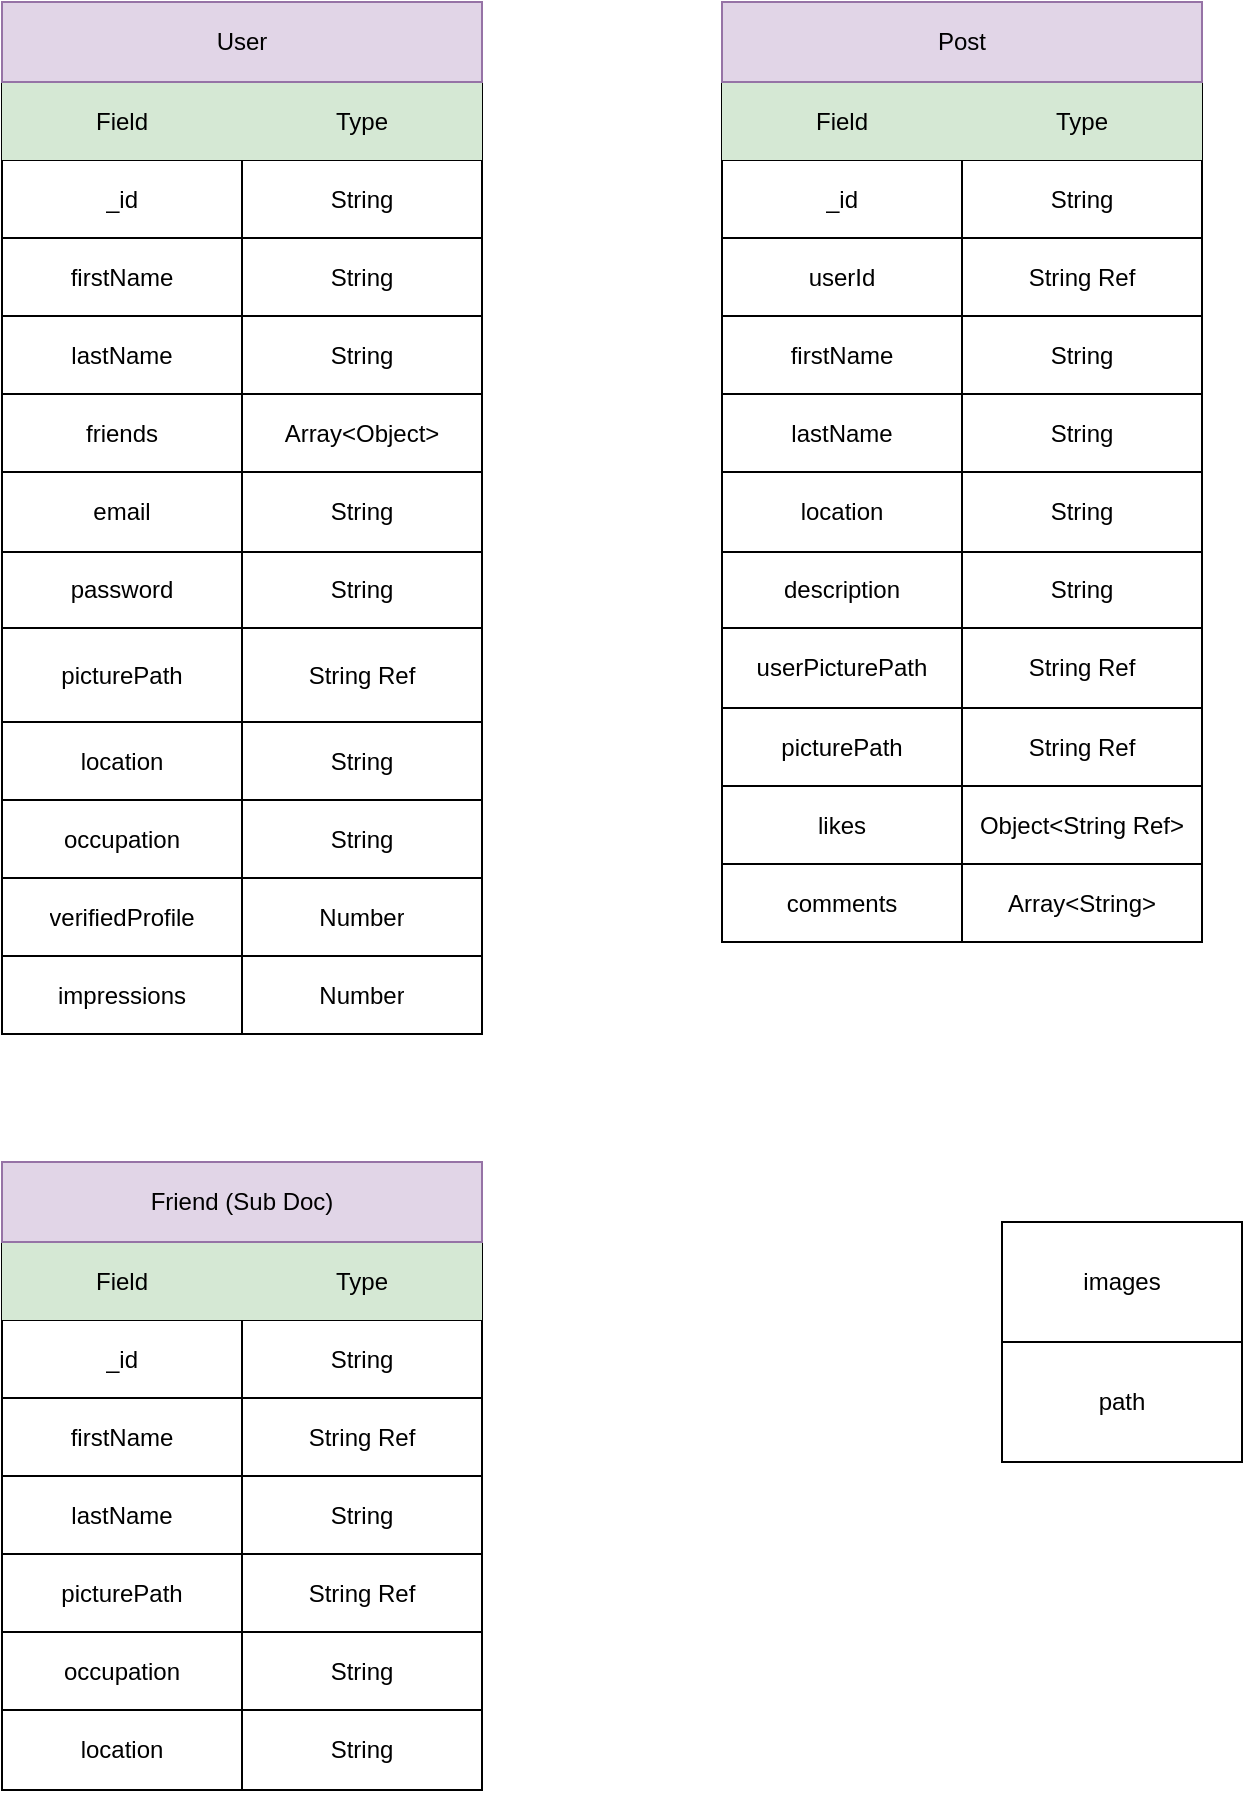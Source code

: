 <mxfile version="21.7.1" type="github">
  <diagram id="C5RBs43oDa-KdzZeNtuy" name="Page-1">
    <mxGraphModel dx="1354" dy="791" grid="1" gridSize="10" guides="1" tooltips="1" connect="1" arrows="1" fold="1" page="1" pageScale="1" pageWidth="827" pageHeight="1169" math="0" shadow="0">
      <root>
        <mxCell id="WIyWlLk6GJQsqaUBKTNV-0" />
        <mxCell id="WIyWlLk6GJQsqaUBKTNV-1" parent="WIyWlLk6GJQsqaUBKTNV-0" />
        <mxCell id="GbeJszpM7xZyYqwyyopm-0" value="" style="shape=table;startSize=0;container=1;collapsible=0;childLayout=tableLayout;" vertex="1" parent="WIyWlLk6GJQsqaUBKTNV-1">
          <mxGeometry x="30" y="70" width="240" height="476" as="geometry" />
        </mxCell>
        <mxCell id="GbeJszpM7xZyYqwyyopm-58" style="shape=tableRow;horizontal=0;startSize=0;swimlaneHead=0;swimlaneBody=0;strokeColor=inherit;top=0;left=0;bottom=0;right=0;collapsible=0;dropTarget=0;fillColor=none;points=[[0,0.5],[1,0.5]];portConstraint=eastwest;" vertex="1" parent="GbeJszpM7xZyYqwyyopm-0">
          <mxGeometry width="240" height="39" as="geometry" />
        </mxCell>
        <mxCell id="GbeJszpM7xZyYqwyyopm-59" value="Field" style="shape=partialRectangle;html=1;whiteSpace=wrap;connectable=0;strokeColor=#82b366;overflow=hidden;fillColor=#d5e8d4;top=0;left=0;bottom=0;right=0;pointerEvents=1;" vertex="1" parent="GbeJszpM7xZyYqwyyopm-58">
          <mxGeometry width="120" height="39" as="geometry">
            <mxRectangle width="120" height="39" as="alternateBounds" />
          </mxGeometry>
        </mxCell>
        <mxCell id="GbeJszpM7xZyYqwyyopm-60" value="Type" style="shape=partialRectangle;html=1;whiteSpace=wrap;connectable=0;strokeColor=#82b366;overflow=hidden;fillColor=#d5e8d4;top=0;left=0;bottom=0;right=0;pointerEvents=1;dashed=1;" vertex="1" parent="GbeJszpM7xZyYqwyyopm-58">
          <mxGeometry x="120" width="120" height="39" as="geometry">
            <mxRectangle width="120" height="39" as="alternateBounds" />
          </mxGeometry>
        </mxCell>
        <mxCell id="GbeJszpM7xZyYqwyyopm-1" value="" style="shape=tableRow;horizontal=0;startSize=0;swimlaneHead=0;swimlaneBody=0;strokeColor=inherit;top=0;left=0;bottom=0;right=0;collapsible=0;dropTarget=0;fillColor=none;points=[[0,0.5],[1,0.5]];portConstraint=eastwest;" vertex="1" parent="GbeJszpM7xZyYqwyyopm-0">
          <mxGeometry y="39" width="240" height="39" as="geometry" />
        </mxCell>
        <mxCell id="GbeJszpM7xZyYqwyyopm-2" value="_id" style="shape=partialRectangle;html=1;whiteSpace=wrap;connectable=0;strokeColor=inherit;overflow=hidden;fillColor=none;top=0;left=0;bottom=0;right=0;pointerEvents=1;" vertex="1" parent="GbeJszpM7xZyYqwyyopm-1">
          <mxGeometry width="120" height="39" as="geometry">
            <mxRectangle width="120" height="39" as="alternateBounds" />
          </mxGeometry>
        </mxCell>
        <mxCell id="GbeJszpM7xZyYqwyyopm-3" value="String" style="shape=partialRectangle;html=1;whiteSpace=wrap;connectable=0;strokeColor=inherit;overflow=hidden;fillColor=none;top=0;left=0;bottom=0;right=0;pointerEvents=1;dashed=1;" vertex="1" parent="GbeJszpM7xZyYqwyyopm-1">
          <mxGeometry x="120" width="120" height="39" as="geometry">
            <mxRectangle width="120" height="39" as="alternateBounds" />
          </mxGeometry>
        </mxCell>
        <mxCell id="GbeJszpM7xZyYqwyyopm-4" value="" style="shape=tableRow;horizontal=0;startSize=0;swimlaneHead=0;swimlaneBody=0;strokeColor=inherit;top=0;left=0;bottom=0;right=0;collapsible=0;dropTarget=0;fillColor=none;points=[[0,0.5],[1,0.5]];portConstraint=eastwest;" vertex="1" parent="GbeJszpM7xZyYqwyyopm-0">
          <mxGeometry y="78" width="240" height="39" as="geometry" />
        </mxCell>
        <mxCell id="GbeJszpM7xZyYqwyyopm-5" value="firstName" style="shape=partialRectangle;html=1;whiteSpace=wrap;connectable=0;strokeColor=inherit;overflow=hidden;fillColor=none;top=0;left=0;bottom=0;right=0;pointerEvents=1;" vertex="1" parent="GbeJszpM7xZyYqwyyopm-4">
          <mxGeometry width="120" height="39" as="geometry">
            <mxRectangle width="120" height="39" as="alternateBounds" />
          </mxGeometry>
        </mxCell>
        <mxCell id="GbeJszpM7xZyYqwyyopm-6" value="String" style="shape=partialRectangle;html=1;whiteSpace=wrap;connectable=0;strokeColor=inherit;overflow=hidden;fillColor=none;top=0;left=0;bottom=0;right=0;pointerEvents=1;" vertex="1" parent="GbeJszpM7xZyYqwyyopm-4">
          <mxGeometry x="120" width="120" height="39" as="geometry">
            <mxRectangle width="120" height="39" as="alternateBounds" />
          </mxGeometry>
        </mxCell>
        <mxCell id="GbeJszpM7xZyYqwyyopm-7" value="" style="shape=tableRow;horizontal=0;startSize=0;swimlaneHead=0;swimlaneBody=0;strokeColor=inherit;top=0;left=0;bottom=0;right=0;collapsible=0;dropTarget=0;fillColor=none;points=[[0,0.5],[1,0.5]];portConstraint=eastwest;" vertex="1" parent="GbeJszpM7xZyYqwyyopm-0">
          <mxGeometry y="117" width="240" height="39" as="geometry" />
        </mxCell>
        <mxCell id="GbeJszpM7xZyYqwyyopm-8" value="lastName" style="shape=partialRectangle;html=1;whiteSpace=wrap;connectable=0;strokeColor=inherit;overflow=hidden;fillColor=none;top=0;left=0;bottom=0;right=0;pointerEvents=1;" vertex="1" parent="GbeJszpM7xZyYqwyyopm-7">
          <mxGeometry width="120" height="39" as="geometry">
            <mxRectangle width="120" height="39" as="alternateBounds" />
          </mxGeometry>
        </mxCell>
        <mxCell id="GbeJszpM7xZyYqwyyopm-9" value="String" style="shape=partialRectangle;html=1;whiteSpace=wrap;connectable=0;strokeColor=inherit;overflow=hidden;fillColor=none;top=0;left=0;bottom=0;right=0;pointerEvents=1;" vertex="1" parent="GbeJszpM7xZyYqwyyopm-7">
          <mxGeometry x="120" width="120" height="39" as="geometry">
            <mxRectangle width="120" height="39" as="alternateBounds" />
          </mxGeometry>
        </mxCell>
        <mxCell id="GbeJszpM7xZyYqwyyopm-10" value="" style="shape=tableRow;horizontal=0;startSize=0;swimlaneHead=0;swimlaneBody=0;strokeColor=inherit;top=0;left=0;bottom=0;right=0;collapsible=0;dropTarget=0;fillColor=none;points=[[0,0.5],[1,0.5]];portConstraint=eastwest;" vertex="1" parent="GbeJszpM7xZyYqwyyopm-0">
          <mxGeometry y="156" width="240" height="39" as="geometry" />
        </mxCell>
        <mxCell id="GbeJszpM7xZyYqwyyopm-11" value="friends" style="shape=partialRectangle;html=1;whiteSpace=wrap;connectable=0;strokeColor=inherit;overflow=hidden;fillColor=none;top=0;left=0;bottom=0;right=0;pointerEvents=1;" vertex="1" parent="GbeJszpM7xZyYqwyyopm-10">
          <mxGeometry width="120" height="39" as="geometry">
            <mxRectangle width="120" height="39" as="alternateBounds" />
          </mxGeometry>
        </mxCell>
        <mxCell id="GbeJszpM7xZyYqwyyopm-12" value="Array&amp;lt;Object&amp;gt;" style="shape=partialRectangle;html=1;whiteSpace=wrap;connectable=0;strokeColor=inherit;overflow=hidden;fillColor=none;top=0;left=0;bottom=0;right=0;pointerEvents=1;" vertex="1" parent="GbeJszpM7xZyYqwyyopm-10">
          <mxGeometry x="120" width="120" height="39" as="geometry">
            <mxRectangle width="120" height="39" as="alternateBounds" />
          </mxGeometry>
        </mxCell>
        <mxCell id="GbeJszpM7xZyYqwyyopm-13" value="" style="shape=tableRow;horizontal=0;startSize=0;swimlaneHead=0;swimlaneBody=0;strokeColor=inherit;top=0;left=0;bottom=0;right=0;collapsible=0;dropTarget=0;fillColor=none;points=[[0,0.5],[1,0.5]];portConstraint=eastwest;" vertex="1" parent="GbeJszpM7xZyYqwyyopm-0">
          <mxGeometry y="195" width="240" height="40" as="geometry" />
        </mxCell>
        <mxCell id="GbeJszpM7xZyYqwyyopm-14" value="email" style="shape=partialRectangle;html=1;whiteSpace=wrap;connectable=0;strokeColor=inherit;overflow=hidden;fillColor=none;top=0;left=0;bottom=0;right=0;pointerEvents=1;" vertex="1" parent="GbeJszpM7xZyYqwyyopm-13">
          <mxGeometry width="120" height="40" as="geometry">
            <mxRectangle width="120" height="40" as="alternateBounds" />
          </mxGeometry>
        </mxCell>
        <mxCell id="GbeJszpM7xZyYqwyyopm-15" value="String" style="shape=partialRectangle;html=1;whiteSpace=wrap;connectable=0;strokeColor=inherit;overflow=hidden;fillColor=none;top=0;left=0;bottom=0;right=0;pointerEvents=1;" vertex="1" parent="GbeJszpM7xZyYqwyyopm-13">
          <mxGeometry x="120" width="120" height="40" as="geometry">
            <mxRectangle width="120" height="40" as="alternateBounds" />
          </mxGeometry>
        </mxCell>
        <mxCell id="GbeJszpM7xZyYqwyyopm-16" value="" style="shape=tableRow;horizontal=0;startSize=0;swimlaneHead=0;swimlaneBody=0;strokeColor=inherit;top=0;left=0;bottom=0;right=0;collapsible=0;dropTarget=0;fillColor=none;points=[[0,0.5],[1,0.5]];portConstraint=eastwest;" vertex="1" parent="GbeJszpM7xZyYqwyyopm-0">
          <mxGeometry y="235" width="240" height="38" as="geometry" />
        </mxCell>
        <mxCell id="GbeJszpM7xZyYqwyyopm-17" value="password" style="shape=partialRectangle;html=1;whiteSpace=wrap;connectable=0;strokeColor=inherit;overflow=hidden;fillColor=none;top=0;left=0;bottom=0;right=0;pointerEvents=1;" vertex="1" parent="GbeJszpM7xZyYqwyyopm-16">
          <mxGeometry width="120" height="38" as="geometry">
            <mxRectangle width="120" height="38" as="alternateBounds" />
          </mxGeometry>
        </mxCell>
        <mxCell id="GbeJszpM7xZyYqwyyopm-18" value="String" style="shape=partialRectangle;html=1;whiteSpace=wrap;connectable=0;strokeColor=inherit;overflow=hidden;fillColor=none;top=0;left=0;bottom=0;right=0;pointerEvents=1;" vertex="1" parent="GbeJszpM7xZyYqwyyopm-16">
          <mxGeometry x="120" width="120" height="38" as="geometry">
            <mxRectangle width="120" height="38" as="alternateBounds" />
          </mxGeometry>
        </mxCell>
        <mxCell id="GbeJszpM7xZyYqwyyopm-19" value="" style="shape=tableRow;horizontal=0;startSize=0;swimlaneHead=0;swimlaneBody=0;strokeColor=inherit;top=0;left=0;bottom=0;right=0;collapsible=0;dropTarget=0;fillColor=none;points=[[0,0.5],[1,0.5]];portConstraint=eastwest;" vertex="1" parent="GbeJszpM7xZyYqwyyopm-0">
          <mxGeometry y="273" width="240" height="47" as="geometry" />
        </mxCell>
        <mxCell id="GbeJszpM7xZyYqwyyopm-20" value="picturePath" style="shape=partialRectangle;html=1;whiteSpace=wrap;connectable=0;strokeColor=inherit;overflow=hidden;fillColor=none;top=0;left=0;bottom=0;right=0;pointerEvents=1;" vertex="1" parent="GbeJszpM7xZyYqwyyopm-19">
          <mxGeometry width="120" height="47" as="geometry">
            <mxRectangle width="120" height="47" as="alternateBounds" />
          </mxGeometry>
        </mxCell>
        <mxCell id="GbeJszpM7xZyYqwyyopm-21" value="String Ref" style="shape=partialRectangle;html=1;whiteSpace=wrap;connectable=0;strokeColor=inherit;overflow=hidden;fillColor=none;top=0;left=0;bottom=0;right=0;pointerEvents=1;" vertex="1" parent="GbeJszpM7xZyYqwyyopm-19">
          <mxGeometry x="120" width="120" height="47" as="geometry">
            <mxRectangle width="120" height="47" as="alternateBounds" />
          </mxGeometry>
        </mxCell>
        <mxCell id="GbeJszpM7xZyYqwyyopm-22" value="" style="shape=tableRow;horizontal=0;startSize=0;swimlaneHead=0;swimlaneBody=0;strokeColor=inherit;top=0;left=0;bottom=0;right=0;collapsible=0;dropTarget=0;fillColor=none;points=[[0,0.5],[1,0.5]];portConstraint=eastwest;" vertex="1" parent="GbeJszpM7xZyYqwyyopm-0">
          <mxGeometry y="320" width="240" height="39" as="geometry" />
        </mxCell>
        <mxCell id="GbeJszpM7xZyYqwyyopm-23" value="location" style="shape=partialRectangle;html=1;whiteSpace=wrap;connectable=0;strokeColor=inherit;overflow=hidden;fillColor=none;top=0;left=0;bottom=0;right=0;pointerEvents=1;" vertex="1" parent="GbeJszpM7xZyYqwyyopm-22">
          <mxGeometry width="120" height="39" as="geometry">
            <mxRectangle width="120" height="39" as="alternateBounds" />
          </mxGeometry>
        </mxCell>
        <mxCell id="GbeJszpM7xZyYqwyyopm-24" value="String" style="shape=partialRectangle;html=1;whiteSpace=wrap;connectable=0;strokeColor=inherit;overflow=hidden;fillColor=none;top=0;left=0;bottom=0;right=0;pointerEvents=1;" vertex="1" parent="GbeJszpM7xZyYqwyyopm-22">
          <mxGeometry x="120" width="120" height="39" as="geometry">
            <mxRectangle width="120" height="39" as="alternateBounds" />
          </mxGeometry>
        </mxCell>
        <mxCell id="GbeJszpM7xZyYqwyyopm-25" value="" style="shape=tableRow;horizontal=0;startSize=0;swimlaneHead=0;swimlaneBody=0;strokeColor=inherit;top=0;left=0;bottom=0;right=0;collapsible=0;dropTarget=0;fillColor=none;points=[[0,0.5],[1,0.5]];portConstraint=eastwest;" vertex="1" parent="GbeJszpM7xZyYqwyyopm-0">
          <mxGeometry y="359" width="240" height="39" as="geometry" />
        </mxCell>
        <mxCell id="GbeJszpM7xZyYqwyyopm-26" value="occupation" style="shape=partialRectangle;html=1;whiteSpace=wrap;connectable=0;strokeColor=inherit;overflow=hidden;fillColor=none;top=0;left=0;bottom=0;right=0;pointerEvents=1;" vertex="1" parent="GbeJszpM7xZyYqwyyopm-25">
          <mxGeometry width="120" height="39" as="geometry">
            <mxRectangle width="120" height="39" as="alternateBounds" />
          </mxGeometry>
        </mxCell>
        <mxCell id="GbeJszpM7xZyYqwyyopm-27" value="String" style="shape=partialRectangle;html=1;whiteSpace=wrap;connectable=0;strokeColor=inherit;overflow=hidden;fillColor=none;top=0;left=0;bottom=0;right=0;pointerEvents=1;" vertex="1" parent="GbeJszpM7xZyYqwyyopm-25">
          <mxGeometry x="120" width="120" height="39" as="geometry">
            <mxRectangle width="120" height="39" as="alternateBounds" />
          </mxGeometry>
        </mxCell>
        <mxCell id="GbeJszpM7xZyYqwyyopm-28" value="" style="shape=tableRow;horizontal=0;startSize=0;swimlaneHead=0;swimlaneBody=0;strokeColor=inherit;top=0;left=0;bottom=0;right=0;collapsible=0;dropTarget=0;fillColor=none;points=[[0,0.5],[1,0.5]];portConstraint=eastwest;" vertex="1" parent="GbeJszpM7xZyYqwyyopm-0">
          <mxGeometry y="398" width="240" height="39" as="geometry" />
        </mxCell>
        <mxCell id="GbeJszpM7xZyYqwyyopm-29" value="verifiedProfile" style="shape=partialRectangle;html=1;whiteSpace=wrap;connectable=0;strokeColor=inherit;overflow=hidden;fillColor=none;top=0;left=0;bottom=0;right=0;pointerEvents=1;" vertex="1" parent="GbeJszpM7xZyYqwyyopm-28">
          <mxGeometry width="120" height="39" as="geometry">
            <mxRectangle width="120" height="39" as="alternateBounds" />
          </mxGeometry>
        </mxCell>
        <mxCell id="GbeJszpM7xZyYqwyyopm-30" value="Number" style="shape=partialRectangle;html=1;whiteSpace=wrap;connectable=0;strokeColor=inherit;overflow=hidden;fillColor=none;top=0;left=0;bottom=0;right=0;pointerEvents=1;" vertex="1" parent="GbeJszpM7xZyYqwyyopm-28">
          <mxGeometry x="120" width="120" height="39" as="geometry">
            <mxRectangle width="120" height="39" as="alternateBounds" />
          </mxGeometry>
        </mxCell>
        <mxCell id="GbeJszpM7xZyYqwyyopm-31" value="" style="shape=tableRow;horizontal=0;startSize=0;swimlaneHead=0;swimlaneBody=0;strokeColor=inherit;top=0;left=0;bottom=0;right=0;collapsible=0;dropTarget=0;fillColor=none;points=[[0,0.5],[1,0.5]];portConstraint=eastwest;" vertex="1" parent="GbeJszpM7xZyYqwyyopm-0">
          <mxGeometry y="437" width="240" height="39" as="geometry" />
        </mxCell>
        <mxCell id="GbeJszpM7xZyYqwyyopm-32" value="impressions" style="shape=partialRectangle;html=1;whiteSpace=wrap;connectable=0;strokeColor=inherit;overflow=hidden;fillColor=none;top=0;left=0;bottom=0;right=0;pointerEvents=1;" vertex="1" parent="GbeJszpM7xZyYqwyyopm-31">
          <mxGeometry width="120" height="39" as="geometry">
            <mxRectangle width="120" height="39" as="alternateBounds" />
          </mxGeometry>
        </mxCell>
        <mxCell id="GbeJszpM7xZyYqwyyopm-33" value="Number" style="shape=partialRectangle;html=1;whiteSpace=wrap;connectable=0;strokeColor=inherit;overflow=hidden;fillColor=none;top=0;left=0;bottom=0;right=0;pointerEvents=1;" vertex="1" parent="GbeJszpM7xZyYqwyyopm-31">
          <mxGeometry x="120" width="120" height="39" as="geometry">
            <mxRectangle width="120" height="39" as="alternateBounds" />
          </mxGeometry>
        </mxCell>
        <mxCell id="GbeJszpM7xZyYqwyyopm-61" value="User" style="whiteSpace=wrap;html=1;startSize=0;fillColor=#e1d5e7;strokeColor=#9673a6;" vertex="1" parent="WIyWlLk6GJQsqaUBKTNV-1">
          <mxGeometry x="30" y="30" width="240" height="40" as="geometry" />
        </mxCell>
        <mxCell id="GbeJszpM7xZyYqwyyopm-64" value="" style="shape=table;startSize=0;container=1;collapsible=0;childLayout=tableLayout;" vertex="1" parent="WIyWlLk6GJQsqaUBKTNV-1">
          <mxGeometry x="390" y="70" width="240" height="430" as="geometry" />
        </mxCell>
        <mxCell id="GbeJszpM7xZyYqwyyopm-65" style="shape=tableRow;horizontal=0;startSize=0;swimlaneHead=0;swimlaneBody=0;strokeColor=inherit;top=0;left=0;bottom=0;right=0;collapsible=0;dropTarget=0;fillColor=none;points=[[0,0.5],[1,0.5]];portConstraint=eastwest;" vertex="1" parent="GbeJszpM7xZyYqwyyopm-64">
          <mxGeometry width="240" height="39" as="geometry" />
        </mxCell>
        <mxCell id="GbeJszpM7xZyYqwyyopm-66" value="Field" style="shape=partialRectangle;html=1;whiteSpace=wrap;connectable=0;strokeColor=#82b366;overflow=hidden;fillColor=#d5e8d4;top=0;left=0;bottom=0;right=0;pointerEvents=1;" vertex="1" parent="GbeJszpM7xZyYqwyyopm-65">
          <mxGeometry width="120" height="39" as="geometry">
            <mxRectangle width="120" height="39" as="alternateBounds" />
          </mxGeometry>
        </mxCell>
        <mxCell id="GbeJszpM7xZyYqwyyopm-67" value="Type" style="shape=partialRectangle;html=1;whiteSpace=wrap;connectable=0;strokeColor=#82b366;overflow=hidden;fillColor=#d5e8d4;top=0;left=0;bottom=0;right=0;pointerEvents=1;dashed=1;" vertex="1" parent="GbeJszpM7xZyYqwyyopm-65">
          <mxGeometry x="120" width="120" height="39" as="geometry">
            <mxRectangle width="120" height="39" as="alternateBounds" />
          </mxGeometry>
        </mxCell>
        <mxCell id="GbeJszpM7xZyYqwyyopm-68" value="" style="shape=tableRow;horizontal=0;startSize=0;swimlaneHead=0;swimlaneBody=0;strokeColor=inherit;top=0;left=0;bottom=0;right=0;collapsible=0;dropTarget=0;fillColor=none;points=[[0,0.5],[1,0.5]];portConstraint=eastwest;" vertex="1" parent="GbeJszpM7xZyYqwyyopm-64">
          <mxGeometry y="39" width="240" height="39" as="geometry" />
        </mxCell>
        <mxCell id="GbeJszpM7xZyYqwyyopm-69" value="_id" style="shape=partialRectangle;html=1;whiteSpace=wrap;connectable=0;strokeColor=inherit;overflow=hidden;fillColor=none;top=0;left=0;bottom=0;right=0;pointerEvents=1;" vertex="1" parent="GbeJszpM7xZyYqwyyopm-68">
          <mxGeometry width="120" height="39" as="geometry">
            <mxRectangle width="120" height="39" as="alternateBounds" />
          </mxGeometry>
        </mxCell>
        <mxCell id="GbeJszpM7xZyYqwyyopm-70" value="String" style="shape=partialRectangle;html=1;whiteSpace=wrap;connectable=0;strokeColor=inherit;overflow=hidden;fillColor=none;top=0;left=0;bottom=0;right=0;pointerEvents=1;dashed=1;" vertex="1" parent="GbeJszpM7xZyYqwyyopm-68">
          <mxGeometry x="120" width="120" height="39" as="geometry">
            <mxRectangle width="120" height="39" as="alternateBounds" />
          </mxGeometry>
        </mxCell>
        <mxCell id="GbeJszpM7xZyYqwyyopm-71" value="" style="shape=tableRow;horizontal=0;startSize=0;swimlaneHead=0;swimlaneBody=0;strokeColor=inherit;top=0;left=0;bottom=0;right=0;collapsible=0;dropTarget=0;fillColor=none;points=[[0,0.5],[1,0.5]];portConstraint=eastwest;" vertex="1" parent="GbeJszpM7xZyYqwyyopm-64">
          <mxGeometry y="78" width="240" height="39" as="geometry" />
        </mxCell>
        <mxCell id="GbeJszpM7xZyYqwyyopm-72" value="userId" style="shape=partialRectangle;html=1;whiteSpace=wrap;connectable=0;strokeColor=inherit;overflow=hidden;fillColor=none;top=0;left=0;bottom=0;right=0;pointerEvents=1;" vertex="1" parent="GbeJszpM7xZyYqwyyopm-71">
          <mxGeometry width="120" height="39" as="geometry">
            <mxRectangle width="120" height="39" as="alternateBounds" />
          </mxGeometry>
        </mxCell>
        <mxCell id="GbeJszpM7xZyYqwyyopm-73" value="String Ref" style="shape=partialRectangle;html=1;whiteSpace=wrap;connectable=0;strokeColor=inherit;overflow=hidden;fillColor=none;top=0;left=0;bottom=0;right=0;pointerEvents=1;" vertex="1" parent="GbeJszpM7xZyYqwyyopm-71">
          <mxGeometry x="120" width="120" height="39" as="geometry">
            <mxRectangle width="120" height="39" as="alternateBounds" />
          </mxGeometry>
        </mxCell>
        <mxCell id="GbeJszpM7xZyYqwyyopm-74" value="" style="shape=tableRow;horizontal=0;startSize=0;swimlaneHead=0;swimlaneBody=0;strokeColor=inherit;top=0;left=0;bottom=0;right=0;collapsible=0;dropTarget=0;fillColor=none;points=[[0,0.5],[1,0.5]];portConstraint=eastwest;" vertex="1" parent="GbeJszpM7xZyYqwyyopm-64">
          <mxGeometry y="117" width="240" height="39" as="geometry" />
        </mxCell>
        <mxCell id="GbeJszpM7xZyYqwyyopm-75" value="firstName" style="shape=partialRectangle;html=1;whiteSpace=wrap;connectable=0;strokeColor=inherit;overflow=hidden;fillColor=none;top=0;left=0;bottom=0;right=0;pointerEvents=1;" vertex="1" parent="GbeJszpM7xZyYqwyyopm-74">
          <mxGeometry width="120" height="39" as="geometry">
            <mxRectangle width="120" height="39" as="alternateBounds" />
          </mxGeometry>
        </mxCell>
        <mxCell id="GbeJszpM7xZyYqwyyopm-76" value="String" style="shape=partialRectangle;html=1;whiteSpace=wrap;connectable=0;strokeColor=inherit;overflow=hidden;fillColor=none;top=0;left=0;bottom=0;right=0;pointerEvents=1;" vertex="1" parent="GbeJszpM7xZyYqwyyopm-74">
          <mxGeometry x="120" width="120" height="39" as="geometry">
            <mxRectangle width="120" height="39" as="alternateBounds" />
          </mxGeometry>
        </mxCell>
        <mxCell id="GbeJszpM7xZyYqwyyopm-77" value="" style="shape=tableRow;horizontal=0;startSize=0;swimlaneHead=0;swimlaneBody=0;strokeColor=inherit;top=0;left=0;bottom=0;right=0;collapsible=0;dropTarget=0;fillColor=none;points=[[0,0.5],[1,0.5]];portConstraint=eastwest;" vertex="1" parent="GbeJszpM7xZyYqwyyopm-64">
          <mxGeometry y="156" width="240" height="39" as="geometry" />
        </mxCell>
        <mxCell id="GbeJszpM7xZyYqwyyopm-78" value="lastName" style="shape=partialRectangle;html=1;whiteSpace=wrap;connectable=0;strokeColor=inherit;overflow=hidden;fillColor=none;top=0;left=0;bottom=0;right=0;pointerEvents=1;" vertex="1" parent="GbeJszpM7xZyYqwyyopm-77">
          <mxGeometry width="120" height="39" as="geometry">
            <mxRectangle width="120" height="39" as="alternateBounds" />
          </mxGeometry>
        </mxCell>
        <mxCell id="GbeJszpM7xZyYqwyyopm-79" value="String" style="shape=partialRectangle;html=1;whiteSpace=wrap;connectable=0;strokeColor=inherit;overflow=hidden;fillColor=none;top=0;left=0;bottom=0;right=0;pointerEvents=1;" vertex="1" parent="GbeJszpM7xZyYqwyyopm-77">
          <mxGeometry x="120" width="120" height="39" as="geometry">
            <mxRectangle width="120" height="39" as="alternateBounds" />
          </mxGeometry>
        </mxCell>
        <mxCell id="GbeJszpM7xZyYqwyyopm-80" value="" style="shape=tableRow;horizontal=0;startSize=0;swimlaneHead=0;swimlaneBody=0;strokeColor=inherit;top=0;left=0;bottom=0;right=0;collapsible=0;dropTarget=0;fillColor=none;points=[[0,0.5],[1,0.5]];portConstraint=eastwest;" vertex="1" parent="GbeJszpM7xZyYqwyyopm-64">
          <mxGeometry y="195" width="240" height="40" as="geometry" />
        </mxCell>
        <mxCell id="GbeJszpM7xZyYqwyyopm-81" value="location" style="shape=partialRectangle;html=1;whiteSpace=wrap;connectable=0;strokeColor=inherit;overflow=hidden;fillColor=none;top=0;left=0;bottom=0;right=0;pointerEvents=1;" vertex="1" parent="GbeJszpM7xZyYqwyyopm-80">
          <mxGeometry width="120" height="40" as="geometry">
            <mxRectangle width="120" height="40" as="alternateBounds" />
          </mxGeometry>
        </mxCell>
        <mxCell id="GbeJszpM7xZyYqwyyopm-82" value="String" style="shape=partialRectangle;html=1;whiteSpace=wrap;connectable=0;strokeColor=inherit;overflow=hidden;fillColor=none;top=0;left=0;bottom=0;right=0;pointerEvents=1;" vertex="1" parent="GbeJszpM7xZyYqwyyopm-80">
          <mxGeometry x="120" width="120" height="40" as="geometry">
            <mxRectangle width="120" height="40" as="alternateBounds" />
          </mxGeometry>
        </mxCell>
        <mxCell id="GbeJszpM7xZyYqwyyopm-83" value="" style="shape=tableRow;horizontal=0;startSize=0;swimlaneHead=0;swimlaneBody=0;strokeColor=inherit;top=0;left=0;bottom=0;right=0;collapsible=0;dropTarget=0;fillColor=none;points=[[0,0.5],[1,0.5]];portConstraint=eastwest;" vertex="1" parent="GbeJszpM7xZyYqwyyopm-64">
          <mxGeometry y="235" width="240" height="38" as="geometry" />
        </mxCell>
        <mxCell id="GbeJszpM7xZyYqwyyopm-84" value="description" style="shape=partialRectangle;html=1;whiteSpace=wrap;connectable=0;strokeColor=inherit;overflow=hidden;fillColor=none;top=0;left=0;bottom=0;right=0;pointerEvents=1;" vertex="1" parent="GbeJszpM7xZyYqwyyopm-83">
          <mxGeometry width="120" height="38" as="geometry">
            <mxRectangle width="120" height="38" as="alternateBounds" />
          </mxGeometry>
        </mxCell>
        <mxCell id="GbeJszpM7xZyYqwyyopm-85" value="String" style="shape=partialRectangle;html=1;whiteSpace=wrap;connectable=0;strokeColor=inherit;overflow=hidden;fillColor=none;top=0;left=0;bottom=0;right=0;pointerEvents=1;" vertex="1" parent="GbeJszpM7xZyYqwyyopm-83">
          <mxGeometry x="120" width="120" height="38" as="geometry">
            <mxRectangle width="120" height="38" as="alternateBounds" />
          </mxGeometry>
        </mxCell>
        <mxCell id="GbeJszpM7xZyYqwyyopm-86" value="" style="shape=tableRow;horizontal=0;startSize=0;swimlaneHead=0;swimlaneBody=0;strokeColor=inherit;top=0;left=0;bottom=0;right=0;collapsible=0;dropTarget=0;fillColor=none;points=[[0,0.5],[1,0.5]];portConstraint=eastwest;" vertex="1" parent="GbeJszpM7xZyYqwyyopm-64">
          <mxGeometry y="273" width="240" height="40" as="geometry" />
        </mxCell>
        <mxCell id="GbeJszpM7xZyYqwyyopm-87" value="userPicturePath" style="shape=partialRectangle;html=1;whiteSpace=wrap;connectable=0;strokeColor=inherit;overflow=hidden;fillColor=none;top=0;left=0;bottom=0;right=0;pointerEvents=1;" vertex="1" parent="GbeJszpM7xZyYqwyyopm-86">
          <mxGeometry width="120" height="40" as="geometry">
            <mxRectangle width="120" height="40" as="alternateBounds" />
          </mxGeometry>
        </mxCell>
        <mxCell id="GbeJszpM7xZyYqwyyopm-88" value="String Ref" style="shape=partialRectangle;html=1;whiteSpace=wrap;connectable=0;strokeColor=inherit;overflow=hidden;fillColor=none;top=0;left=0;bottom=0;right=0;pointerEvents=1;" vertex="1" parent="GbeJszpM7xZyYqwyyopm-86">
          <mxGeometry x="120" width="120" height="40" as="geometry">
            <mxRectangle width="120" height="40" as="alternateBounds" />
          </mxGeometry>
        </mxCell>
        <mxCell id="GbeJszpM7xZyYqwyyopm-89" value="" style="shape=tableRow;horizontal=0;startSize=0;swimlaneHead=0;swimlaneBody=0;strokeColor=inherit;top=0;left=0;bottom=0;right=0;collapsible=0;dropTarget=0;fillColor=none;points=[[0,0.5],[1,0.5]];portConstraint=eastwest;" vertex="1" parent="GbeJszpM7xZyYqwyyopm-64">
          <mxGeometry y="313" width="240" height="39" as="geometry" />
        </mxCell>
        <mxCell id="GbeJszpM7xZyYqwyyopm-90" value="picturePath" style="shape=partialRectangle;html=1;whiteSpace=wrap;connectable=0;strokeColor=inherit;overflow=hidden;fillColor=none;top=0;left=0;bottom=0;right=0;pointerEvents=1;" vertex="1" parent="GbeJszpM7xZyYqwyyopm-89">
          <mxGeometry width="120" height="39" as="geometry">
            <mxRectangle width="120" height="39" as="alternateBounds" />
          </mxGeometry>
        </mxCell>
        <mxCell id="GbeJszpM7xZyYqwyyopm-91" value="String Ref" style="shape=partialRectangle;html=1;whiteSpace=wrap;connectable=0;strokeColor=inherit;overflow=hidden;fillColor=none;top=0;left=0;bottom=0;right=0;pointerEvents=1;" vertex="1" parent="GbeJszpM7xZyYqwyyopm-89">
          <mxGeometry x="120" width="120" height="39" as="geometry">
            <mxRectangle width="120" height="39" as="alternateBounds" />
          </mxGeometry>
        </mxCell>
        <mxCell id="GbeJszpM7xZyYqwyyopm-92" value="" style="shape=tableRow;horizontal=0;startSize=0;swimlaneHead=0;swimlaneBody=0;strokeColor=inherit;top=0;left=0;bottom=0;right=0;collapsible=0;dropTarget=0;fillColor=none;points=[[0,0.5],[1,0.5]];portConstraint=eastwest;" vertex="1" parent="GbeJszpM7xZyYqwyyopm-64">
          <mxGeometry y="352" width="240" height="39" as="geometry" />
        </mxCell>
        <mxCell id="GbeJszpM7xZyYqwyyopm-93" value="likes" style="shape=partialRectangle;html=1;whiteSpace=wrap;connectable=0;strokeColor=inherit;overflow=hidden;fillColor=none;top=0;left=0;bottom=0;right=0;pointerEvents=1;" vertex="1" parent="GbeJszpM7xZyYqwyyopm-92">
          <mxGeometry width="120" height="39" as="geometry">
            <mxRectangle width="120" height="39" as="alternateBounds" />
          </mxGeometry>
        </mxCell>
        <mxCell id="GbeJszpM7xZyYqwyyopm-94" value="Object&amp;lt;String Ref&amp;gt;" style="shape=partialRectangle;html=1;whiteSpace=wrap;connectable=0;strokeColor=inherit;overflow=hidden;fillColor=none;top=0;left=0;bottom=0;right=0;pointerEvents=1;" vertex="1" parent="GbeJszpM7xZyYqwyyopm-92">
          <mxGeometry x="120" width="120" height="39" as="geometry">
            <mxRectangle width="120" height="39" as="alternateBounds" />
          </mxGeometry>
        </mxCell>
        <mxCell id="GbeJszpM7xZyYqwyyopm-95" value="" style="shape=tableRow;horizontal=0;startSize=0;swimlaneHead=0;swimlaneBody=0;strokeColor=inherit;top=0;left=0;bottom=0;right=0;collapsible=0;dropTarget=0;fillColor=none;points=[[0,0.5],[1,0.5]];portConstraint=eastwest;" vertex="1" parent="GbeJszpM7xZyYqwyyopm-64">
          <mxGeometry y="391" width="240" height="39" as="geometry" />
        </mxCell>
        <mxCell id="GbeJszpM7xZyYqwyyopm-96" value="comments" style="shape=partialRectangle;html=1;whiteSpace=wrap;connectable=0;strokeColor=inherit;overflow=hidden;fillColor=none;top=0;left=0;bottom=0;right=0;pointerEvents=1;" vertex="1" parent="GbeJszpM7xZyYqwyyopm-95">
          <mxGeometry width="120" height="39" as="geometry">
            <mxRectangle width="120" height="39" as="alternateBounds" />
          </mxGeometry>
        </mxCell>
        <mxCell id="GbeJszpM7xZyYqwyyopm-97" value="Array&amp;lt;String&amp;gt;" style="shape=partialRectangle;html=1;whiteSpace=wrap;connectable=0;strokeColor=inherit;overflow=hidden;fillColor=none;top=0;left=0;bottom=0;right=0;pointerEvents=1;" vertex="1" parent="GbeJszpM7xZyYqwyyopm-95">
          <mxGeometry x="120" width="120" height="39" as="geometry">
            <mxRectangle width="120" height="39" as="alternateBounds" />
          </mxGeometry>
        </mxCell>
        <mxCell id="GbeJszpM7xZyYqwyyopm-101" value="Post" style="whiteSpace=wrap;html=1;startSize=0;fillColor=#e1d5e7;strokeColor=#9673a6;" vertex="1" parent="WIyWlLk6GJQsqaUBKTNV-1">
          <mxGeometry x="390" y="30" width="240" height="40" as="geometry" />
        </mxCell>
        <mxCell id="GbeJszpM7xZyYqwyyopm-102" value="" style="shape=table;startSize=0;container=1;collapsible=0;childLayout=tableLayout;" vertex="1" parent="WIyWlLk6GJQsqaUBKTNV-1">
          <mxGeometry x="30" y="650" width="240" height="274" as="geometry" />
        </mxCell>
        <mxCell id="GbeJszpM7xZyYqwyyopm-103" style="shape=tableRow;horizontal=0;startSize=0;swimlaneHead=0;swimlaneBody=0;strokeColor=inherit;top=0;left=0;bottom=0;right=0;collapsible=0;dropTarget=0;fillColor=none;points=[[0,0.5],[1,0.5]];portConstraint=eastwest;" vertex="1" parent="GbeJszpM7xZyYqwyyopm-102">
          <mxGeometry width="240" height="39" as="geometry" />
        </mxCell>
        <mxCell id="GbeJszpM7xZyYqwyyopm-104" value="Field" style="shape=partialRectangle;html=1;whiteSpace=wrap;connectable=0;strokeColor=#82b366;overflow=hidden;fillColor=#d5e8d4;top=0;left=0;bottom=0;right=0;pointerEvents=1;" vertex="1" parent="GbeJszpM7xZyYqwyyopm-103">
          <mxGeometry width="120" height="39" as="geometry">
            <mxRectangle width="120" height="39" as="alternateBounds" />
          </mxGeometry>
        </mxCell>
        <mxCell id="GbeJszpM7xZyYqwyyopm-105" value="Type" style="shape=partialRectangle;html=1;whiteSpace=wrap;connectable=0;strokeColor=#82b366;overflow=hidden;fillColor=#d5e8d4;top=0;left=0;bottom=0;right=0;pointerEvents=1;dashed=1;" vertex="1" parent="GbeJszpM7xZyYqwyyopm-103">
          <mxGeometry x="120" width="120" height="39" as="geometry">
            <mxRectangle width="120" height="39" as="alternateBounds" />
          </mxGeometry>
        </mxCell>
        <mxCell id="GbeJszpM7xZyYqwyyopm-106" value="" style="shape=tableRow;horizontal=0;startSize=0;swimlaneHead=0;swimlaneBody=0;strokeColor=inherit;top=0;left=0;bottom=0;right=0;collapsible=0;dropTarget=0;fillColor=none;points=[[0,0.5],[1,0.5]];portConstraint=eastwest;" vertex="1" parent="GbeJszpM7xZyYqwyyopm-102">
          <mxGeometry y="39" width="240" height="39" as="geometry" />
        </mxCell>
        <mxCell id="GbeJszpM7xZyYqwyyopm-107" value="_id" style="shape=partialRectangle;html=1;whiteSpace=wrap;connectable=0;strokeColor=inherit;overflow=hidden;fillColor=none;top=0;left=0;bottom=0;right=0;pointerEvents=1;" vertex="1" parent="GbeJszpM7xZyYqwyyopm-106">
          <mxGeometry width="120" height="39" as="geometry">
            <mxRectangle width="120" height="39" as="alternateBounds" />
          </mxGeometry>
        </mxCell>
        <mxCell id="GbeJszpM7xZyYqwyyopm-108" value="String" style="shape=partialRectangle;html=1;whiteSpace=wrap;connectable=0;strokeColor=inherit;overflow=hidden;fillColor=none;top=0;left=0;bottom=0;right=0;pointerEvents=1;dashed=1;" vertex="1" parent="GbeJszpM7xZyYqwyyopm-106">
          <mxGeometry x="120" width="120" height="39" as="geometry">
            <mxRectangle width="120" height="39" as="alternateBounds" />
          </mxGeometry>
        </mxCell>
        <mxCell id="GbeJszpM7xZyYqwyyopm-109" value="" style="shape=tableRow;horizontal=0;startSize=0;swimlaneHead=0;swimlaneBody=0;strokeColor=inherit;top=0;left=0;bottom=0;right=0;collapsible=0;dropTarget=0;fillColor=none;points=[[0,0.5],[1,0.5]];portConstraint=eastwest;" vertex="1" parent="GbeJszpM7xZyYqwyyopm-102">
          <mxGeometry y="78" width="240" height="39" as="geometry" />
        </mxCell>
        <mxCell id="GbeJszpM7xZyYqwyyopm-110" value="firstName" style="shape=partialRectangle;html=1;whiteSpace=wrap;connectable=0;strokeColor=inherit;overflow=hidden;fillColor=none;top=0;left=0;bottom=0;right=0;pointerEvents=1;" vertex="1" parent="GbeJszpM7xZyYqwyyopm-109">
          <mxGeometry width="120" height="39" as="geometry">
            <mxRectangle width="120" height="39" as="alternateBounds" />
          </mxGeometry>
        </mxCell>
        <mxCell id="GbeJszpM7xZyYqwyyopm-111" value="String Ref" style="shape=partialRectangle;html=1;whiteSpace=wrap;connectable=0;strokeColor=inherit;overflow=hidden;fillColor=none;top=0;left=0;bottom=0;right=0;pointerEvents=1;" vertex="1" parent="GbeJszpM7xZyYqwyyopm-109">
          <mxGeometry x="120" width="120" height="39" as="geometry">
            <mxRectangle width="120" height="39" as="alternateBounds" />
          </mxGeometry>
        </mxCell>
        <mxCell id="GbeJszpM7xZyYqwyyopm-112" value="" style="shape=tableRow;horizontal=0;startSize=0;swimlaneHead=0;swimlaneBody=0;strokeColor=inherit;top=0;left=0;bottom=0;right=0;collapsible=0;dropTarget=0;fillColor=none;points=[[0,0.5],[1,0.5]];portConstraint=eastwest;" vertex="1" parent="GbeJszpM7xZyYqwyyopm-102">
          <mxGeometry y="117" width="240" height="39" as="geometry" />
        </mxCell>
        <mxCell id="GbeJszpM7xZyYqwyyopm-113" value="lastName" style="shape=partialRectangle;html=1;whiteSpace=wrap;connectable=0;strokeColor=inherit;overflow=hidden;fillColor=none;top=0;left=0;bottom=0;right=0;pointerEvents=1;" vertex="1" parent="GbeJszpM7xZyYqwyyopm-112">
          <mxGeometry width="120" height="39" as="geometry">
            <mxRectangle width="120" height="39" as="alternateBounds" />
          </mxGeometry>
        </mxCell>
        <mxCell id="GbeJszpM7xZyYqwyyopm-114" value="String" style="shape=partialRectangle;html=1;whiteSpace=wrap;connectable=0;strokeColor=inherit;overflow=hidden;fillColor=none;top=0;left=0;bottom=0;right=0;pointerEvents=1;" vertex="1" parent="GbeJszpM7xZyYqwyyopm-112">
          <mxGeometry x="120" width="120" height="39" as="geometry">
            <mxRectangle width="120" height="39" as="alternateBounds" />
          </mxGeometry>
        </mxCell>
        <mxCell id="GbeJszpM7xZyYqwyyopm-115" value="" style="shape=tableRow;horizontal=0;startSize=0;swimlaneHead=0;swimlaneBody=0;strokeColor=inherit;top=0;left=0;bottom=0;right=0;collapsible=0;dropTarget=0;fillColor=none;points=[[0,0.5],[1,0.5]];portConstraint=eastwest;" vertex="1" parent="GbeJszpM7xZyYqwyyopm-102">
          <mxGeometry y="156" width="240" height="39" as="geometry" />
        </mxCell>
        <mxCell id="GbeJszpM7xZyYqwyyopm-116" value="picturePath" style="shape=partialRectangle;html=1;whiteSpace=wrap;connectable=0;strokeColor=inherit;overflow=hidden;fillColor=none;top=0;left=0;bottom=0;right=0;pointerEvents=1;" vertex="1" parent="GbeJszpM7xZyYqwyyopm-115">
          <mxGeometry width="120" height="39" as="geometry">
            <mxRectangle width="120" height="39" as="alternateBounds" />
          </mxGeometry>
        </mxCell>
        <mxCell id="GbeJszpM7xZyYqwyyopm-117" value="String Ref" style="shape=partialRectangle;html=1;whiteSpace=wrap;connectable=0;strokeColor=inherit;overflow=hidden;fillColor=none;top=0;left=0;bottom=0;right=0;pointerEvents=1;" vertex="1" parent="GbeJszpM7xZyYqwyyopm-115">
          <mxGeometry x="120" width="120" height="39" as="geometry">
            <mxRectangle width="120" height="39" as="alternateBounds" />
          </mxGeometry>
        </mxCell>
        <mxCell id="GbeJszpM7xZyYqwyyopm-137" style="shape=tableRow;horizontal=0;startSize=0;swimlaneHead=0;swimlaneBody=0;strokeColor=inherit;top=0;left=0;bottom=0;right=0;collapsible=0;dropTarget=0;fillColor=none;points=[[0,0.5],[1,0.5]];portConstraint=eastwest;" vertex="1" parent="GbeJszpM7xZyYqwyyopm-102">
          <mxGeometry y="195" width="240" height="39" as="geometry" />
        </mxCell>
        <mxCell id="GbeJszpM7xZyYqwyyopm-138" value="occupation" style="shape=partialRectangle;html=1;whiteSpace=wrap;connectable=0;strokeColor=inherit;overflow=hidden;fillColor=none;top=0;left=0;bottom=0;right=0;pointerEvents=1;" vertex="1" parent="GbeJszpM7xZyYqwyyopm-137">
          <mxGeometry width="120" height="39" as="geometry">
            <mxRectangle width="120" height="39" as="alternateBounds" />
          </mxGeometry>
        </mxCell>
        <mxCell id="GbeJszpM7xZyYqwyyopm-139" value="String" style="shape=partialRectangle;html=1;whiteSpace=wrap;connectable=0;strokeColor=inherit;overflow=hidden;fillColor=none;top=0;left=0;bottom=0;right=0;pointerEvents=1;" vertex="1" parent="GbeJszpM7xZyYqwyyopm-137">
          <mxGeometry x="120" width="120" height="39" as="geometry">
            <mxRectangle width="120" height="39" as="alternateBounds" />
          </mxGeometry>
        </mxCell>
        <mxCell id="GbeJszpM7xZyYqwyyopm-118" value="" style="shape=tableRow;horizontal=0;startSize=0;swimlaneHead=0;swimlaneBody=0;strokeColor=inherit;top=0;left=0;bottom=0;right=0;collapsible=0;dropTarget=0;fillColor=none;points=[[0,0.5],[1,0.5]];portConstraint=eastwest;" vertex="1" parent="GbeJszpM7xZyYqwyyopm-102">
          <mxGeometry y="234" width="240" height="40" as="geometry" />
        </mxCell>
        <mxCell id="GbeJszpM7xZyYqwyyopm-119" value="location" style="shape=partialRectangle;html=1;whiteSpace=wrap;connectable=0;strokeColor=inherit;overflow=hidden;fillColor=none;top=0;left=0;bottom=0;right=0;pointerEvents=1;" vertex="1" parent="GbeJszpM7xZyYqwyyopm-118">
          <mxGeometry width="120" height="40" as="geometry">
            <mxRectangle width="120" height="40" as="alternateBounds" />
          </mxGeometry>
        </mxCell>
        <mxCell id="GbeJszpM7xZyYqwyyopm-120" value="String" style="shape=partialRectangle;html=1;whiteSpace=wrap;connectable=0;strokeColor=inherit;overflow=hidden;fillColor=none;top=0;left=0;bottom=0;right=0;pointerEvents=1;" vertex="1" parent="GbeJszpM7xZyYqwyyopm-118">
          <mxGeometry x="120" width="120" height="40" as="geometry">
            <mxRectangle width="120" height="40" as="alternateBounds" />
          </mxGeometry>
        </mxCell>
        <mxCell id="GbeJszpM7xZyYqwyyopm-136" value="Friend (Sub Doc)" style="whiteSpace=wrap;html=1;startSize=0;fillColor=#e1d5e7;strokeColor=#9673a6;" vertex="1" parent="WIyWlLk6GJQsqaUBKTNV-1">
          <mxGeometry x="30" y="610" width="240" height="40" as="geometry" />
        </mxCell>
        <mxCell id="GbeJszpM7xZyYqwyyopm-140" value="images" style="rounded=0;whiteSpace=wrap;html=1;" vertex="1" parent="WIyWlLk6GJQsqaUBKTNV-1">
          <mxGeometry x="530" y="640" width="120" height="60" as="geometry" />
        </mxCell>
        <mxCell id="GbeJszpM7xZyYqwyyopm-141" value="path" style="rounded=0;whiteSpace=wrap;html=1;" vertex="1" parent="WIyWlLk6GJQsqaUBKTNV-1">
          <mxGeometry x="530" y="700" width="120" height="60" as="geometry" />
        </mxCell>
      </root>
    </mxGraphModel>
  </diagram>
</mxfile>
